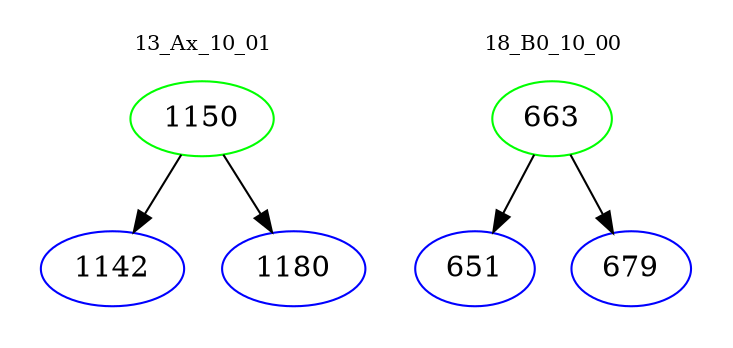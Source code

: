 digraph{
subgraph cluster_0 {
color = white
label = "13_Ax_10_01";
fontsize=10;
T0_1150 [label="1150", color="green"]
T0_1150 -> T0_1142 [color="black"]
T0_1142 [label="1142", color="blue"]
T0_1150 -> T0_1180 [color="black"]
T0_1180 [label="1180", color="blue"]
}
subgraph cluster_1 {
color = white
label = "18_B0_10_00";
fontsize=10;
T1_663 [label="663", color="green"]
T1_663 -> T1_651 [color="black"]
T1_651 [label="651", color="blue"]
T1_663 -> T1_679 [color="black"]
T1_679 [label="679", color="blue"]
}
}
